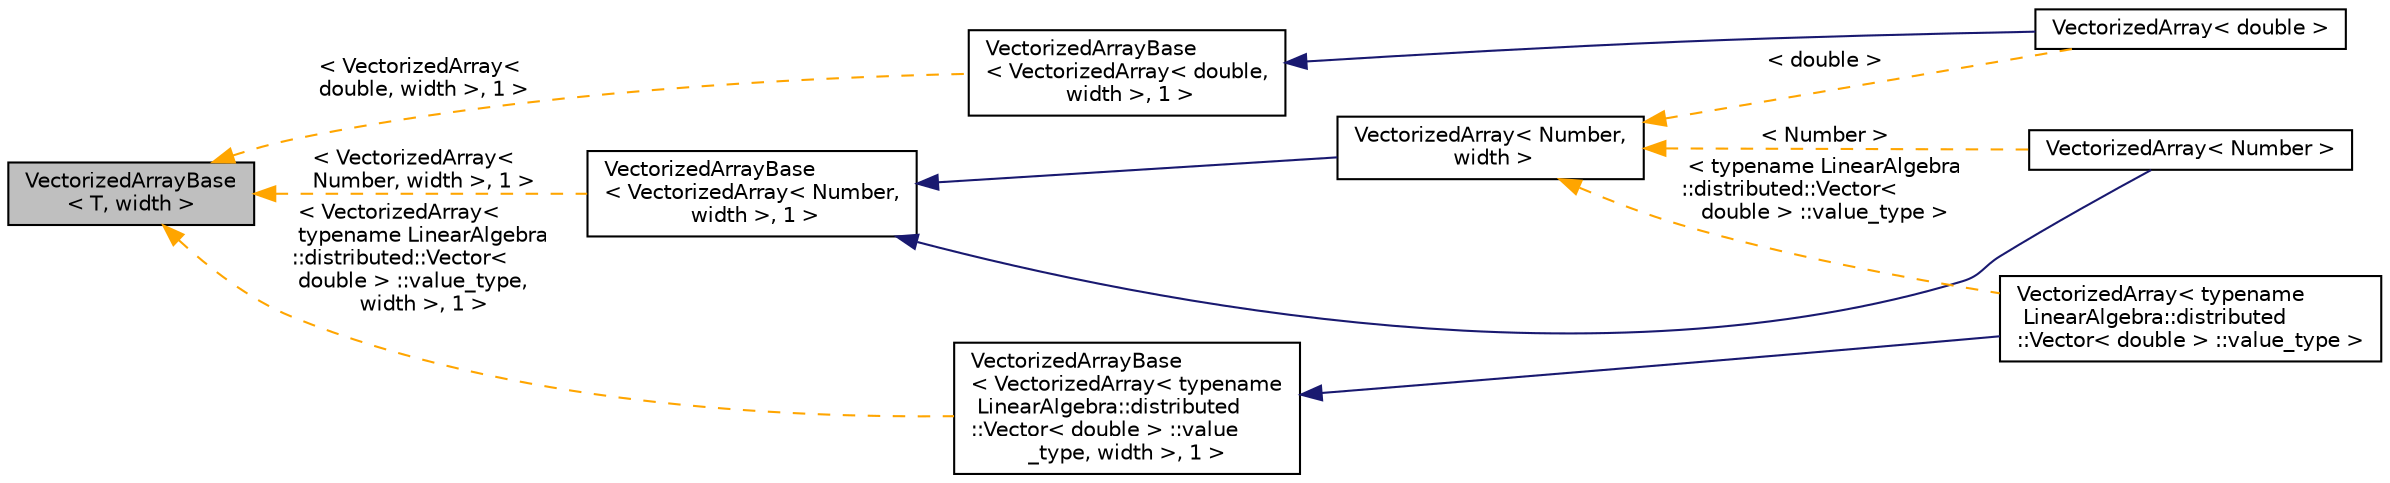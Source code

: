 digraph "VectorizedArrayBase&lt; T, width &gt;"
{
 // LATEX_PDF_SIZE
  edge [fontname="Helvetica",fontsize="10",labelfontname="Helvetica",labelfontsize="10"];
  node [fontname="Helvetica",fontsize="10",shape=record];
  rankdir="LR";
  Node1 [label="VectorizedArrayBase\l\< T, width \>",height=0.2,width=0.4,color="black", fillcolor="grey75", style="filled", fontcolor="black",tooltip=" "];
  Node1 -> Node2 [dir="back",color="orange",fontsize="10",style="dashed",label=" \< VectorizedArray\<\l double, width \>, 1 \>" ,fontname="Helvetica"];
  Node2 [label="VectorizedArrayBase\l\< VectorizedArray\< double,\l width \>, 1 \>",height=0.2,width=0.4,color="black", fillcolor="white", style="filled",URL="$classVectorizedArrayBase.html",tooltip=" "];
  Node2 -> Node3 [dir="back",color="midnightblue",fontsize="10",style="solid",fontname="Helvetica"];
  Node3 [label="VectorizedArray\< double \>",height=0.2,width=0.4,color="black", fillcolor="white", style="filled",URL="$classVectorizedArray.html",tooltip=" "];
  Node1 -> Node4 [dir="back",color="orange",fontsize="10",style="dashed",label=" \< VectorizedArray\<\l typename LinearAlgebra\l::distributed::Vector\<\l double \> ::value_type,\l width \>, 1 \>" ,fontname="Helvetica"];
  Node4 [label="VectorizedArrayBase\l\< VectorizedArray\< typename\l LinearAlgebra::distributed\l::Vector\< double \> ::value\l_type, width \>, 1 \>",height=0.2,width=0.4,color="black", fillcolor="white", style="filled",URL="$classVectorizedArrayBase.html",tooltip=" "];
  Node4 -> Node5 [dir="back",color="midnightblue",fontsize="10",style="solid",fontname="Helvetica"];
  Node5 [label="VectorizedArray\< typename\l LinearAlgebra::distributed\l::Vector\< double \> ::value_type \>",height=0.2,width=0.4,color="black", fillcolor="white", style="filled",URL="$classVectorizedArray.html",tooltip=" "];
  Node1 -> Node6 [dir="back",color="orange",fontsize="10",style="dashed",label=" \< VectorizedArray\<\l Number, width \>, 1 \>" ,fontname="Helvetica"];
  Node6 [label="VectorizedArrayBase\l\< VectorizedArray\< Number,\l width \>, 1 \>",height=0.2,width=0.4,color="black", fillcolor="white", style="filled",URL="$classVectorizedArrayBase.html",tooltip=" "];
  Node6 -> Node7 [dir="back",color="midnightblue",fontsize="10",style="solid",fontname="Helvetica"];
  Node7 [label="VectorizedArray\< Number,\l width \>",height=0.2,width=0.4,color="black", fillcolor="white", style="filled",URL="$classVectorizedArray.html",tooltip=" "];
  Node7 -> Node3 [dir="back",color="orange",fontsize="10",style="dashed",label=" \< double \>" ,fontname="Helvetica"];
  Node7 -> Node8 [dir="back",color="orange",fontsize="10",style="dashed",label=" \< Number \>" ,fontname="Helvetica"];
  Node8 [label="VectorizedArray\< Number \>",height=0.2,width=0.4,color="black", fillcolor="white", style="filled",URL="$classVectorizedArray.html",tooltip=" "];
  Node7 -> Node5 [dir="back",color="orange",fontsize="10",style="dashed",label=" \< typename LinearAlgebra\l::distributed::Vector\<\l double \> ::value_type \>" ,fontname="Helvetica"];
  Node6 -> Node8 [dir="back",color="midnightblue",fontsize="10",style="solid",fontname="Helvetica"];
}

